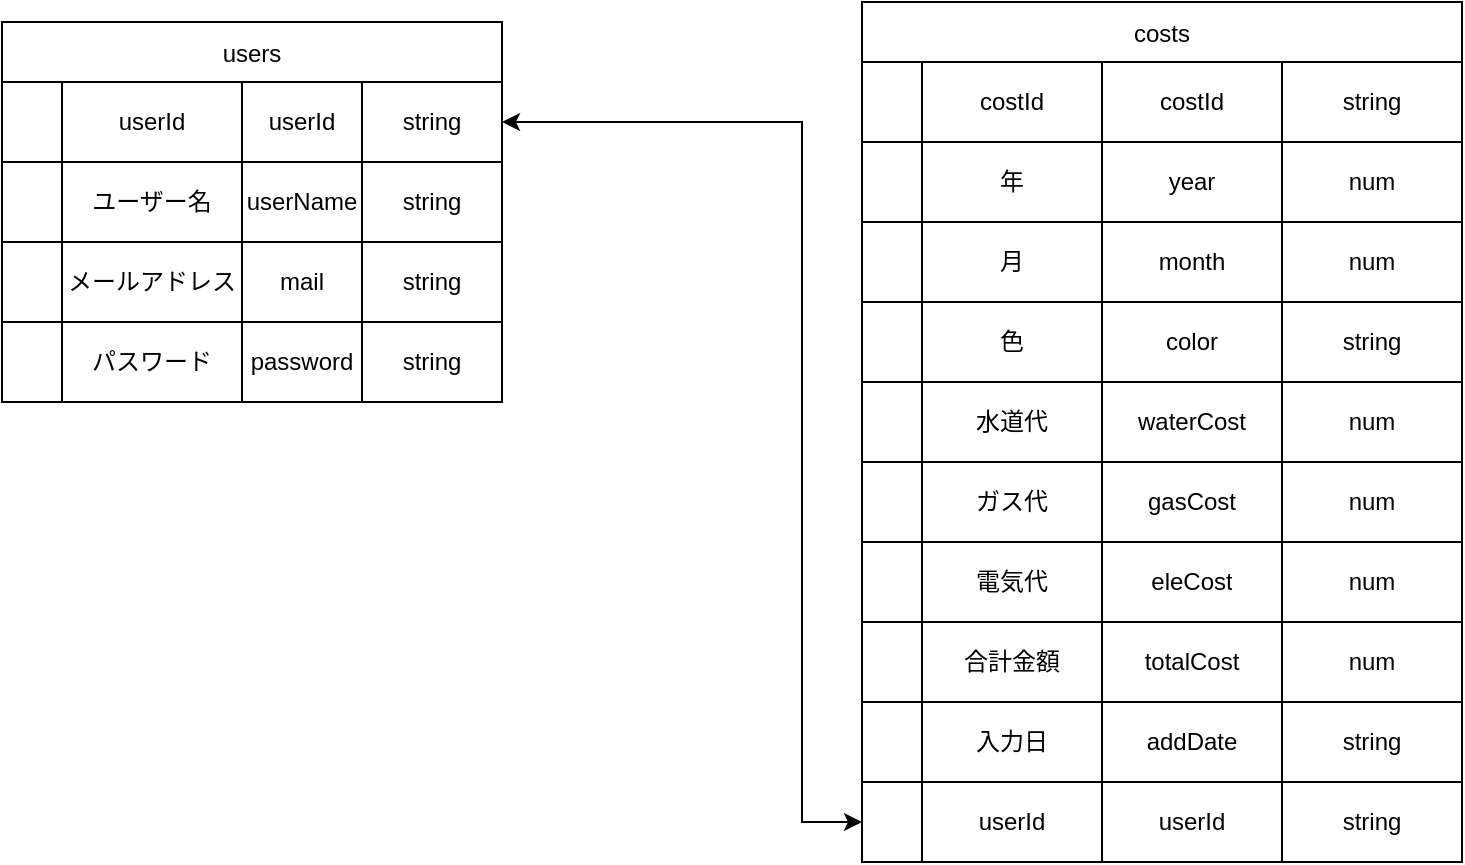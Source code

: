 <mxfile version="15.8.8" type="device"><diagram id="RN3wKf4QgVbFekJnITZ3" name="ページ1"><mxGraphModel dx="946" dy="614" grid="1" gridSize="10" guides="1" tooltips="1" connect="1" arrows="1" fold="1" page="1" pageScale="1" pageWidth="827" pageHeight="1169" math="0" shadow="0"><root><mxCell id="0"/><mxCell id="1" parent="0"/><mxCell id="ybFCwAmdZwkqJKrt42Fj-40" value="users" style="shape=table;startSize=30;container=1;collapsible=0;childLayout=tableLayout;" parent="1" vertex="1"><mxGeometry x="30" y="120" width="250" height="190" as="geometry"/></mxCell><mxCell id="ybFCwAmdZwkqJKrt42Fj-106" style="shape=partialRectangle;collapsible=0;dropTarget=0;pointerEvents=0;fillColor=none;top=0;left=0;bottom=0;right=0;points=[[0,0.5],[1,0.5]];portConstraint=eastwest;" parent="ybFCwAmdZwkqJKrt42Fj-40" vertex="1"><mxGeometry y="30" width="250" height="40" as="geometry"/></mxCell><mxCell id="ybFCwAmdZwkqJKrt42Fj-107" style="shape=partialRectangle;html=1;whiteSpace=wrap;connectable=0;overflow=hidden;fillColor=none;top=0;left=0;bottom=0;right=0;pointerEvents=1;" parent="ybFCwAmdZwkqJKrt42Fj-106" vertex="1"><mxGeometry width="30" height="40" as="geometry"><mxRectangle width="30" height="40" as="alternateBounds"/></mxGeometry></mxCell><mxCell id="ybFCwAmdZwkqJKrt42Fj-108" value="userId" style="shape=partialRectangle;html=1;whiteSpace=wrap;connectable=0;overflow=hidden;fillColor=none;top=0;left=0;bottom=0;right=0;pointerEvents=1;" parent="ybFCwAmdZwkqJKrt42Fj-106" vertex="1"><mxGeometry x="30" width="90" height="40" as="geometry"><mxRectangle width="90" height="40" as="alternateBounds"/></mxGeometry></mxCell><mxCell id="ybFCwAmdZwkqJKrt42Fj-126" value="userId" style="shape=partialRectangle;html=1;whiteSpace=wrap;connectable=0;overflow=hidden;fillColor=none;top=0;left=0;bottom=0;right=0;pointerEvents=1;" parent="ybFCwAmdZwkqJKrt42Fj-106" vertex="1"><mxGeometry x="120" width="60" height="40" as="geometry"><mxRectangle width="60" height="40" as="alternateBounds"/></mxGeometry></mxCell><mxCell id="ybFCwAmdZwkqJKrt42Fj-131" value="string" style="shape=partialRectangle;html=1;whiteSpace=wrap;connectable=0;overflow=hidden;fillColor=none;top=0;left=0;bottom=0;right=0;pointerEvents=1;" parent="ybFCwAmdZwkqJKrt42Fj-106" vertex="1"><mxGeometry x="180" width="70" height="40" as="geometry"><mxRectangle width="70" height="40" as="alternateBounds"/></mxGeometry></mxCell><mxCell id="ybFCwAmdZwkqJKrt42Fj-41" value="" style="shape=partialRectangle;collapsible=0;dropTarget=0;pointerEvents=0;fillColor=none;top=0;left=0;bottom=0;right=0;points=[[0,0.5],[1,0.5]];portConstraint=eastwest;" parent="ybFCwAmdZwkqJKrt42Fj-40" vertex="1"><mxGeometry y="70" width="250" height="40" as="geometry"/></mxCell><mxCell id="ybFCwAmdZwkqJKrt42Fj-42" value="" style="shape=partialRectangle;html=1;whiteSpace=wrap;connectable=0;overflow=hidden;fillColor=none;top=0;left=0;bottom=0;right=0;pointerEvents=1;" parent="ybFCwAmdZwkqJKrt42Fj-41" vertex="1"><mxGeometry width="30" height="40" as="geometry"><mxRectangle width="30" height="40" as="alternateBounds"/></mxGeometry></mxCell><mxCell id="ybFCwAmdZwkqJKrt42Fj-43" value="ユーザー名" style="shape=partialRectangle;html=1;whiteSpace=wrap;connectable=0;overflow=hidden;fillColor=none;top=0;left=0;bottom=0;right=0;pointerEvents=1;" parent="ybFCwAmdZwkqJKrt42Fj-41" vertex="1"><mxGeometry x="30" width="90" height="40" as="geometry"><mxRectangle width="90" height="40" as="alternateBounds"/></mxGeometry></mxCell><mxCell id="ybFCwAmdZwkqJKrt42Fj-127" value="userName" style="shape=partialRectangle;html=1;whiteSpace=wrap;connectable=0;overflow=hidden;fillColor=none;top=0;left=0;bottom=0;right=0;pointerEvents=1;" parent="ybFCwAmdZwkqJKrt42Fj-41" vertex="1"><mxGeometry x="120" width="60" height="40" as="geometry"><mxRectangle width="60" height="40" as="alternateBounds"/></mxGeometry></mxCell><mxCell id="ybFCwAmdZwkqJKrt42Fj-132" value="string" style="shape=partialRectangle;html=1;whiteSpace=wrap;connectable=0;overflow=hidden;fillColor=none;top=0;left=0;bottom=0;right=0;pointerEvents=1;" parent="ybFCwAmdZwkqJKrt42Fj-41" vertex="1"><mxGeometry x="180" width="70" height="40" as="geometry"><mxRectangle width="70" height="40" as="alternateBounds"/></mxGeometry></mxCell><mxCell id="ybFCwAmdZwkqJKrt42Fj-44" value="" style="shape=partialRectangle;collapsible=0;dropTarget=0;pointerEvents=0;fillColor=none;top=0;left=0;bottom=0;right=0;points=[[0,0.5],[1,0.5]];portConstraint=eastwest;" parent="ybFCwAmdZwkqJKrt42Fj-40" vertex="1"><mxGeometry y="110" width="250" height="40" as="geometry"/></mxCell><mxCell id="ybFCwAmdZwkqJKrt42Fj-45" value="" style="shape=partialRectangle;html=1;whiteSpace=wrap;connectable=0;overflow=hidden;fillColor=none;top=0;left=0;bottom=0;right=0;pointerEvents=1;" parent="ybFCwAmdZwkqJKrt42Fj-44" vertex="1"><mxGeometry width="30" height="40" as="geometry"><mxRectangle width="30" height="40" as="alternateBounds"/></mxGeometry></mxCell><mxCell id="ybFCwAmdZwkqJKrt42Fj-46" value="メールアドレス" style="shape=partialRectangle;html=1;whiteSpace=wrap;connectable=0;overflow=hidden;fillColor=none;top=0;left=0;bottom=0;right=0;pointerEvents=1;" parent="ybFCwAmdZwkqJKrt42Fj-44" vertex="1"><mxGeometry x="30" width="90" height="40" as="geometry"><mxRectangle width="90" height="40" as="alternateBounds"/></mxGeometry></mxCell><mxCell id="ybFCwAmdZwkqJKrt42Fj-128" value="mail" style="shape=partialRectangle;html=1;whiteSpace=wrap;connectable=0;overflow=hidden;fillColor=none;top=0;left=0;bottom=0;right=0;pointerEvents=1;" parent="ybFCwAmdZwkqJKrt42Fj-44" vertex="1"><mxGeometry x="120" width="60" height="40" as="geometry"><mxRectangle width="60" height="40" as="alternateBounds"/></mxGeometry></mxCell><mxCell id="ybFCwAmdZwkqJKrt42Fj-133" value="string" style="shape=partialRectangle;html=1;whiteSpace=wrap;connectable=0;overflow=hidden;fillColor=none;top=0;left=0;bottom=0;right=0;pointerEvents=1;" parent="ybFCwAmdZwkqJKrt42Fj-44" vertex="1"><mxGeometry x="180" width="70" height="40" as="geometry"><mxRectangle width="70" height="40" as="alternateBounds"/></mxGeometry></mxCell><mxCell id="ybFCwAmdZwkqJKrt42Fj-52" style="shape=partialRectangle;collapsible=0;dropTarget=0;pointerEvents=0;fillColor=none;top=0;left=0;bottom=0;right=0;points=[[0,0.5],[1,0.5]];portConstraint=eastwest;" parent="ybFCwAmdZwkqJKrt42Fj-40" vertex="1"><mxGeometry y="150" width="250" height="40" as="geometry"/></mxCell><mxCell id="ybFCwAmdZwkqJKrt42Fj-53" style="shape=partialRectangle;html=1;whiteSpace=wrap;connectable=0;overflow=hidden;fillColor=none;top=0;left=0;bottom=0;right=0;pointerEvents=1;" parent="ybFCwAmdZwkqJKrt42Fj-52" vertex="1"><mxGeometry width="30" height="40" as="geometry"><mxRectangle width="30" height="40" as="alternateBounds"/></mxGeometry></mxCell><mxCell id="ybFCwAmdZwkqJKrt42Fj-54" value="パスワード" style="shape=partialRectangle;html=1;whiteSpace=wrap;connectable=0;overflow=hidden;fillColor=none;top=0;left=0;bottom=0;right=0;pointerEvents=1;" parent="ybFCwAmdZwkqJKrt42Fj-52" vertex="1"><mxGeometry x="30" width="90" height="40" as="geometry"><mxRectangle width="90" height="40" as="alternateBounds"/></mxGeometry></mxCell><mxCell id="ybFCwAmdZwkqJKrt42Fj-129" value="password" style="shape=partialRectangle;html=1;whiteSpace=wrap;connectable=0;overflow=hidden;fillColor=none;top=0;left=0;bottom=0;right=0;pointerEvents=1;" parent="ybFCwAmdZwkqJKrt42Fj-52" vertex="1"><mxGeometry x="120" width="60" height="40" as="geometry"><mxRectangle width="60" height="40" as="alternateBounds"/></mxGeometry></mxCell><mxCell id="ybFCwAmdZwkqJKrt42Fj-134" value="string" style="shape=partialRectangle;html=1;whiteSpace=wrap;connectable=0;overflow=hidden;fillColor=none;top=0;left=0;bottom=0;right=0;pointerEvents=1;" parent="ybFCwAmdZwkqJKrt42Fj-52" vertex="1"><mxGeometry x="180" width="70" height="40" as="geometry"><mxRectangle width="70" height="40" as="alternateBounds"/></mxGeometry></mxCell><mxCell id="ybFCwAmdZwkqJKrt42Fj-75" value="costs" style="shape=table;startSize=30;container=1;collapsible=0;childLayout=tableLayout;" parent="1" vertex="1"><mxGeometry x="460" y="110" width="300" height="430" as="geometry"/></mxCell><mxCell id="ybFCwAmdZwkqJKrt42Fj-103" style="shape=partialRectangle;collapsible=0;dropTarget=0;pointerEvents=0;fillColor=none;top=0;left=0;bottom=0;right=0;points=[[0,0.5],[1,0.5]];portConstraint=eastwest;" parent="ybFCwAmdZwkqJKrt42Fj-75" vertex="1"><mxGeometry y="30" width="300" height="40" as="geometry"/></mxCell><mxCell id="ybFCwAmdZwkqJKrt42Fj-104" style="shape=partialRectangle;html=1;whiteSpace=wrap;connectable=0;overflow=hidden;fillColor=none;top=0;left=0;bottom=0;right=0;pointerEvents=1;" parent="ybFCwAmdZwkqJKrt42Fj-103" vertex="1"><mxGeometry width="30" height="40" as="geometry"><mxRectangle width="30" height="40" as="alternateBounds"/></mxGeometry></mxCell><mxCell id="ybFCwAmdZwkqJKrt42Fj-105" value="costId" style="shape=partialRectangle;html=1;whiteSpace=wrap;connectable=0;overflow=hidden;fillColor=none;top=0;left=0;bottom=0;right=0;pointerEvents=1;" parent="ybFCwAmdZwkqJKrt42Fj-103" vertex="1"><mxGeometry x="30" width="90" height="40" as="geometry"><mxRectangle width="90" height="40" as="alternateBounds"/></mxGeometry></mxCell><mxCell id="ybFCwAmdZwkqJKrt42Fj-110" value="costId" style="shape=partialRectangle;html=1;whiteSpace=wrap;connectable=0;overflow=hidden;fillColor=none;top=0;left=0;bottom=0;right=0;pointerEvents=1;" parent="ybFCwAmdZwkqJKrt42Fj-103" vertex="1"><mxGeometry x="120" width="90" height="40" as="geometry"><mxRectangle width="90" height="40" as="alternateBounds"/></mxGeometry></mxCell><mxCell id="ybFCwAmdZwkqJKrt42Fj-118" value="string" style="shape=partialRectangle;html=1;whiteSpace=wrap;connectable=0;overflow=hidden;fillColor=none;top=0;left=0;bottom=0;right=0;pointerEvents=1;" parent="ybFCwAmdZwkqJKrt42Fj-103" vertex="1"><mxGeometry x="210" width="90" height="40" as="geometry"><mxRectangle width="90" height="40" as="alternateBounds"/></mxGeometry></mxCell><mxCell id="ybFCwAmdZwkqJKrt42Fj-76" value="" style="shape=partialRectangle;collapsible=0;dropTarget=0;pointerEvents=0;fillColor=none;top=0;left=0;bottom=0;right=0;points=[[0,0.5],[1,0.5]];portConstraint=eastwest;" parent="ybFCwAmdZwkqJKrt42Fj-75" vertex="1"><mxGeometry y="70" width="300" height="40" as="geometry"/></mxCell><mxCell id="ybFCwAmdZwkqJKrt42Fj-77" value="" style="shape=partialRectangle;html=1;whiteSpace=wrap;connectable=0;overflow=hidden;fillColor=none;top=0;left=0;bottom=0;right=0;pointerEvents=1;" parent="ybFCwAmdZwkqJKrt42Fj-76" vertex="1"><mxGeometry width="30" height="40" as="geometry"><mxRectangle width="30" height="40" as="alternateBounds"/></mxGeometry></mxCell><mxCell id="ybFCwAmdZwkqJKrt42Fj-78" value="年" style="shape=partialRectangle;html=1;whiteSpace=wrap;connectable=0;overflow=hidden;fillColor=none;top=0;left=0;bottom=0;right=0;pointerEvents=1;" parent="ybFCwAmdZwkqJKrt42Fj-76" vertex="1"><mxGeometry x="30" width="90" height="40" as="geometry"><mxRectangle width="90" height="40" as="alternateBounds"/></mxGeometry></mxCell><mxCell id="ybFCwAmdZwkqJKrt42Fj-111" value="year" style="shape=partialRectangle;html=1;whiteSpace=wrap;connectable=0;overflow=hidden;fillColor=none;top=0;left=0;bottom=0;right=0;pointerEvents=1;" parent="ybFCwAmdZwkqJKrt42Fj-76" vertex="1"><mxGeometry x="120" width="90" height="40" as="geometry"><mxRectangle width="90" height="40" as="alternateBounds"/></mxGeometry></mxCell><mxCell id="ybFCwAmdZwkqJKrt42Fj-119" value="num" style="shape=partialRectangle;html=1;whiteSpace=wrap;connectable=0;overflow=hidden;fillColor=none;top=0;left=0;bottom=0;right=0;pointerEvents=1;" parent="ybFCwAmdZwkqJKrt42Fj-76" vertex="1"><mxGeometry x="210" width="90" height="40" as="geometry"><mxRectangle width="90" height="40" as="alternateBounds"/></mxGeometry></mxCell><mxCell id="ybFCwAmdZwkqJKrt42Fj-79" value="" style="shape=partialRectangle;collapsible=0;dropTarget=0;pointerEvents=0;fillColor=none;top=0;left=0;bottom=0;right=0;points=[[0,0.5],[1,0.5]];portConstraint=eastwest;" parent="ybFCwAmdZwkqJKrt42Fj-75" vertex="1"><mxGeometry y="110" width="300" height="40" as="geometry"/></mxCell><mxCell id="ybFCwAmdZwkqJKrt42Fj-80" value="" style="shape=partialRectangle;html=1;whiteSpace=wrap;connectable=0;overflow=hidden;fillColor=none;top=0;left=0;bottom=0;right=0;pointerEvents=1;" parent="ybFCwAmdZwkqJKrt42Fj-79" vertex="1"><mxGeometry width="30" height="40" as="geometry"><mxRectangle width="30" height="40" as="alternateBounds"/></mxGeometry></mxCell><mxCell id="ybFCwAmdZwkqJKrt42Fj-81" value="月" style="shape=partialRectangle;html=1;whiteSpace=wrap;connectable=0;overflow=hidden;fillColor=none;top=0;left=0;bottom=0;right=0;pointerEvents=1;" parent="ybFCwAmdZwkqJKrt42Fj-79" vertex="1"><mxGeometry x="30" width="90" height="40" as="geometry"><mxRectangle width="90" height="40" as="alternateBounds"/></mxGeometry></mxCell><mxCell id="ybFCwAmdZwkqJKrt42Fj-112" value="month" style="shape=partialRectangle;html=1;whiteSpace=wrap;connectable=0;overflow=hidden;fillColor=none;top=0;left=0;bottom=0;right=0;pointerEvents=1;" parent="ybFCwAmdZwkqJKrt42Fj-79" vertex="1"><mxGeometry x="120" width="90" height="40" as="geometry"><mxRectangle width="90" height="40" as="alternateBounds"/></mxGeometry></mxCell><mxCell id="ybFCwAmdZwkqJKrt42Fj-120" value="num" style="shape=partialRectangle;html=1;whiteSpace=wrap;connectable=0;overflow=hidden;fillColor=none;top=0;left=0;bottom=0;right=0;pointerEvents=1;" parent="ybFCwAmdZwkqJKrt42Fj-79" vertex="1"><mxGeometry x="210" width="90" height="40" as="geometry"><mxRectangle width="90" height="40" as="alternateBounds"/></mxGeometry></mxCell><mxCell id="ybFCwAmdZwkqJKrt42Fj-82" style="shape=partialRectangle;collapsible=0;dropTarget=0;pointerEvents=0;fillColor=none;top=0;left=0;bottom=0;right=0;points=[[0,0.5],[1,0.5]];portConstraint=eastwest;" parent="ybFCwAmdZwkqJKrt42Fj-75" vertex="1"><mxGeometry y="150" width="300" height="40" as="geometry"/></mxCell><mxCell id="ybFCwAmdZwkqJKrt42Fj-83" style="shape=partialRectangle;html=1;whiteSpace=wrap;connectable=0;overflow=hidden;fillColor=none;top=0;left=0;bottom=0;right=0;pointerEvents=1;" parent="ybFCwAmdZwkqJKrt42Fj-82" vertex="1"><mxGeometry width="30" height="40" as="geometry"><mxRectangle width="30" height="40" as="alternateBounds"/></mxGeometry></mxCell><mxCell id="ybFCwAmdZwkqJKrt42Fj-84" value="色" style="shape=partialRectangle;html=1;whiteSpace=wrap;connectable=0;overflow=hidden;fillColor=none;top=0;left=0;bottom=0;right=0;pointerEvents=1;" parent="ybFCwAmdZwkqJKrt42Fj-82" vertex="1"><mxGeometry x="30" width="90" height="40" as="geometry"><mxRectangle width="90" height="40" as="alternateBounds"/></mxGeometry></mxCell><mxCell id="ybFCwAmdZwkqJKrt42Fj-113" value="color" style="shape=partialRectangle;html=1;whiteSpace=wrap;connectable=0;overflow=hidden;fillColor=none;top=0;left=0;bottom=0;right=0;pointerEvents=1;" parent="ybFCwAmdZwkqJKrt42Fj-82" vertex="1"><mxGeometry x="120" width="90" height="40" as="geometry"><mxRectangle width="90" height="40" as="alternateBounds"/></mxGeometry></mxCell><mxCell id="ybFCwAmdZwkqJKrt42Fj-121" value="string" style="shape=partialRectangle;html=1;whiteSpace=wrap;connectable=0;overflow=hidden;fillColor=none;top=0;left=0;bottom=0;right=0;pointerEvents=1;" parent="ybFCwAmdZwkqJKrt42Fj-82" vertex="1"><mxGeometry x="210" width="90" height="40" as="geometry"><mxRectangle width="90" height="40" as="alternateBounds"/></mxGeometry></mxCell><mxCell id="ybFCwAmdZwkqJKrt42Fj-88" style="shape=partialRectangle;collapsible=0;dropTarget=0;pointerEvents=0;fillColor=none;top=0;left=0;bottom=0;right=0;points=[[0,0.5],[1,0.5]];portConstraint=eastwest;" parent="ybFCwAmdZwkqJKrt42Fj-75" vertex="1"><mxGeometry y="190" width="300" height="40" as="geometry"/></mxCell><mxCell id="ybFCwAmdZwkqJKrt42Fj-89" style="shape=partialRectangle;html=1;whiteSpace=wrap;connectable=0;overflow=hidden;fillColor=none;top=0;left=0;bottom=0;right=0;pointerEvents=1;" parent="ybFCwAmdZwkqJKrt42Fj-88" vertex="1"><mxGeometry width="30" height="40" as="geometry"><mxRectangle width="30" height="40" as="alternateBounds"/></mxGeometry></mxCell><mxCell id="ybFCwAmdZwkqJKrt42Fj-90" value="水道代" style="shape=partialRectangle;html=1;whiteSpace=wrap;connectable=0;overflow=hidden;fillColor=none;top=0;left=0;bottom=0;right=0;pointerEvents=1;" parent="ybFCwAmdZwkqJKrt42Fj-88" vertex="1"><mxGeometry x="30" width="90" height="40" as="geometry"><mxRectangle width="90" height="40" as="alternateBounds"/></mxGeometry></mxCell><mxCell id="ybFCwAmdZwkqJKrt42Fj-114" value="waterCost" style="shape=partialRectangle;html=1;whiteSpace=wrap;connectable=0;overflow=hidden;fillColor=none;top=0;left=0;bottom=0;right=0;pointerEvents=1;" parent="ybFCwAmdZwkqJKrt42Fj-88" vertex="1"><mxGeometry x="120" width="90" height="40" as="geometry"><mxRectangle width="90" height="40" as="alternateBounds"/></mxGeometry></mxCell><mxCell id="ybFCwAmdZwkqJKrt42Fj-122" value="num" style="shape=partialRectangle;html=1;whiteSpace=wrap;connectable=0;overflow=hidden;fillColor=none;top=0;left=0;bottom=0;right=0;pointerEvents=1;" parent="ybFCwAmdZwkqJKrt42Fj-88" vertex="1"><mxGeometry x="210" width="90" height="40" as="geometry"><mxRectangle width="90" height="40" as="alternateBounds"/></mxGeometry></mxCell><mxCell id="ybFCwAmdZwkqJKrt42Fj-91" style="shape=partialRectangle;collapsible=0;dropTarget=0;pointerEvents=0;fillColor=none;top=0;left=0;bottom=0;right=0;points=[[0,0.5],[1,0.5]];portConstraint=eastwest;" parent="ybFCwAmdZwkqJKrt42Fj-75" vertex="1"><mxGeometry y="230" width="300" height="40" as="geometry"/></mxCell><mxCell id="ybFCwAmdZwkqJKrt42Fj-92" style="shape=partialRectangle;html=1;whiteSpace=wrap;connectable=0;overflow=hidden;fillColor=none;top=0;left=0;bottom=0;right=0;pointerEvents=1;" parent="ybFCwAmdZwkqJKrt42Fj-91" vertex="1"><mxGeometry width="30" height="40" as="geometry"><mxRectangle width="30" height="40" as="alternateBounds"/></mxGeometry></mxCell><mxCell id="ybFCwAmdZwkqJKrt42Fj-93" value="ガス代" style="shape=partialRectangle;html=1;whiteSpace=wrap;connectable=0;overflow=hidden;fillColor=none;top=0;left=0;bottom=0;right=0;pointerEvents=1;" parent="ybFCwAmdZwkqJKrt42Fj-91" vertex="1"><mxGeometry x="30" width="90" height="40" as="geometry"><mxRectangle width="90" height="40" as="alternateBounds"/></mxGeometry></mxCell><mxCell id="ybFCwAmdZwkqJKrt42Fj-115" value="gasCost" style="shape=partialRectangle;html=1;whiteSpace=wrap;connectable=0;overflow=hidden;fillColor=none;top=0;left=0;bottom=0;right=0;pointerEvents=1;" parent="ybFCwAmdZwkqJKrt42Fj-91" vertex="1"><mxGeometry x="120" width="90" height="40" as="geometry"><mxRectangle width="90" height="40" as="alternateBounds"/></mxGeometry></mxCell><mxCell id="ybFCwAmdZwkqJKrt42Fj-123" value="num" style="shape=partialRectangle;html=1;whiteSpace=wrap;connectable=0;overflow=hidden;fillColor=none;top=0;left=0;bottom=0;right=0;pointerEvents=1;" parent="ybFCwAmdZwkqJKrt42Fj-91" vertex="1"><mxGeometry x="210" width="90" height="40" as="geometry"><mxRectangle width="90" height="40" as="alternateBounds"/></mxGeometry></mxCell><mxCell id="ybFCwAmdZwkqJKrt42Fj-94" style="shape=partialRectangle;collapsible=0;dropTarget=0;pointerEvents=0;fillColor=none;top=0;left=0;bottom=0;right=0;points=[[0,0.5],[1,0.5]];portConstraint=eastwest;" parent="ybFCwAmdZwkqJKrt42Fj-75" vertex="1"><mxGeometry y="270" width="300" height="40" as="geometry"/></mxCell><mxCell id="ybFCwAmdZwkqJKrt42Fj-95" style="shape=partialRectangle;html=1;whiteSpace=wrap;connectable=0;overflow=hidden;fillColor=none;top=0;left=0;bottom=0;right=0;pointerEvents=1;" parent="ybFCwAmdZwkqJKrt42Fj-94" vertex="1"><mxGeometry width="30" height="40" as="geometry"><mxRectangle width="30" height="40" as="alternateBounds"/></mxGeometry></mxCell><mxCell id="ybFCwAmdZwkqJKrt42Fj-96" value="電気代" style="shape=partialRectangle;html=1;whiteSpace=wrap;connectable=0;overflow=hidden;fillColor=none;top=0;left=0;bottom=0;right=0;pointerEvents=1;" parent="ybFCwAmdZwkqJKrt42Fj-94" vertex="1"><mxGeometry x="30" width="90" height="40" as="geometry"><mxRectangle width="90" height="40" as="alternateBounds"/></mxGeometry></mxCell><mxCell id="ybFCwAmdZwkqJKrt42Fj-116" value="eleCost" style="shape=partialRectangle;html=1;whiteSpace=wrap;connectable=0;overflow=hidden;fillColor=none;top=0;left=0;bottom=0;right=0;pointerEvents=1;" parent="ybFCwAmdZwkqJKrt42Fj-94" vertex="1"><mxGeometry x="120" width="90" height="40" as="geometry"><mxRectangle width="90" height="40" as="alternateBounds"/></mxGeometry></mxCell><mxCell id="ybFCwAmdZwkqJKrt42Fj-124" value="num" style="shape=partialRectangle;html=1;whiteSpace=wrap;connectable=0;overflow=hidden;fillColor=none;top=0;left=0;bottom=0;right=0;pointerEvents=1;" parent="ybFCwAmdZwkqJKrt42Fj-94" vertex="1"><mxGeometry x="210" width="90" height="40" as="geometry"><mxRectangle width="90" height="40" as="alternateBounds"/></mxGeometry></mxCell><mxCell id="ybFCwAmdZwkqJKrt42Fj-97" style="shape=partialRectangle;collapsible=0;dropTarget=0;pointerEvents=0;fillColor=none;top=0;left=0;bottom=0;right=0;points=[[0,0.5],[1,0.5]];portConstraint=eastwest;" parent="ybFCwAmdZwkqJKrt42Fj-75" vertex="1"><mxGeometry y="310" width="300" height="40" as="geometry"/></mxCell><mxCell id="ybFCwAmdZwkqJKrt42Fj-98" style="shape=partialRectangle;html=1;whiteSpace=wrap;connectable=0;overflow=hidden;fillColor=none;top=0;left=0;bottom=0;right=0;pointerEvents=1;" parent="ybFCwAmdZwkqJKrt42Fj-97" vertex="1"><mxGeometry width="30" height="40" as="geometry"><mxRectangle width="30" height="40" as="alternateBounds"/></mxGeometry></mxCell><mxCell id="ybFCwAmdZwkqJKrt42Fj-99" value="合計金額" style="shape=partialRectangle;html=1;whiteSpace=wrap;connectable=0;overflow=hidden;fillColor=none;top=0;left=0;bottom=0;right=0;pointerEvents=1;" parent="ybFCwAmdZwkqJKrt42Fj-97" vertex="1"><mxGeometry x="30" width="90" height="40" as="geometry"><mxRectangle width="90" height="40" as="alternateBounds"/></mxGeometry></mxCell><mxCell id="ybFCwAmdZwkqJKrt42Fj-117" value="totalCost" style="shape=partialRectangle;html=1;whiteSpace=wrap;connectable=0;overflow=hidden;fillColor=none;top=0;left=0;bottom=0;right=0;pointerEvents=1;" parent="ybFCwAmdZwkqJKrt42Fj-97" vertex="1"><mxGeometry x="120" width="90" height="40" as="geometry"><mxRectangle width="90" height="40" as="alternateBounds"/></mxGeometry></mxCell><mxCell id="ybFCwAmdZwkqJKrt42Fj-125" value="num" style="shape=partialRectangle;html=1;whiteSpace=wrap;connectable=0;overflow=hidden;fillColor=none;top=0;left=0;bottom=0;right=0;pointerEvents=1;" parent="ybFCwAmdZwkqJKrt42Fj-97" vertex="1"><mxGeometry x="210" width="90" height="40" as="geometry"><mxRectangle width="90" height="40" as="alternateBounds"/></mxGeometry></mxCell><mxCell id="ybFCwAmdZwkqJKrt42Fj-136" style="shape=partialRectangle;collapsible=0;dropTarget=0;pointerEvents=0;fillColor=none;top=0;left=0;bottom=0;right=0;points=[[0,0.5],[1,0.5]];portConstraint=eastwest;" parent="ybFCwAmdZwkqJKrt42Fj-75" vertex="1"><mxGeometry y="350" width="300" height="40" as="geometry"/></mxCell><mxCell id="ybFCwAmdZwkqJKrt42Fj-137" style="shape=partialRectangle;html=1;whiteSpace=wrap;connectable=0;overflow=hidden;fillColor=none;top=0;left=0;bottom=0;right=0;pointerEvents=1;" parent="ybFCwAmdZwkqJKrt42Fj-136" vertex="1"><mxGeometry width="30" height="40" as="geometry"><mxRectangle width="30" height="40" as="alternateBounds"/></mxGeometry></mxCell><mxCell id="ybFCwAmdZwkqJKrt42Fj-138" value="入力日" style="shape=partialRectangle;html=1;whiteSpace=wrap;connectable=0;overflow=hidden;fillColor=none;top=0;left=0;bottom=0;right=0;pointerEvents=1;" parent="ybFCwAmdZwkqJKrt42Fj-136" vertex="1"><mxGeometry x="30" width="90" height="40" as="geometry"><mxRectangle width="90" height="40" as="alternateBounds"/></mxGeometry></mxCell><mxCell id="ybFCwAmdZwkqJKrt42Fj-139" value="addDate" style="shape=partialRectangle;html=1;whiteSpace=wrap;connectable=0;overflow=hidden;fillColor=none;top=0;left=0;bottom=0;right=0;pointerEvents=1;" parent="ybFCwAmdZwkqJKrt42Fj-136" vertex="1"><mxGeometry x="120" width="90" height="40" as="geometry"><mxRectangle width="90" height="40" as="alternateBounds"/></mxGeometry></mxCell><mxCell id="ybFCwAmdZwkqJKrt42Fj-140" value="string" style="shape=partialRectangle;html=1;whiteSpace=wrap;connectable=0;overflow=hidden;fillColor=none;top=0;left=0;bottom=0;right=0;pointerEvents=1;" parent="ybFCwAmdZwkqJKrt42Fj-136" vertex="1"><mxGeometry x="210" width="90" height="40" as="geometry"><mxRectangle width="90" height="40" as="alternateBounds"/></mxGeometry></mxCell><mxCell id="pE27aFZ0KFFujPMp49ax-3" style="shape=partialRectangle;collapsible=0;dropTarget=0;pointerEvents=0;fillColor=none;top=0;left=0;bottom=0;right=0;points=[[0,0.5],[1,0.5]];portConstraint=eastwest;" vertex="1" parent="ybFCwAmdZwkqJKrt42Fj-75"><mxGeometry y="390" width="300" height="40" as="geometry"/></mxCell><mxCell id="pE27aFZ0KFFujPMp49ax-4" style="shape=partialRectangle;html=1;whiteSpace=wrap;connectable=0;overflow=hidden;fillColor=none;top=0;left=0;bottom=0;right=0;pointerEvents=1;" vertex="1" parent="pE27aFZ0KFFujPMp49ax-3"><mxGeometry width="30" height="40" as="geometry"><mxRectangle width="30" height="40" as="alternateBounds"/></mxGeometry></mxCell><mxCell id="pE27aFZ0KFFujPMp49ax-5" value="userId" style="shape=partialRectangle;html=1;whiteSpace=wrap;connectable=0;overflow=hidden;fillColor=none;top=0;left=0;bottom=0;right=0;pointerEvents=1;" vertex="1" parent="pE27aFZ0KFFujPMp49ax-3"><mxGeometry x="30" width="90" height="40" as="geometry"><mxRectangle width="90" height="40" as="alternateBounds"/></mxGeometry></mxCell><mxCell id="pE27aFZ0KFFujPMp49ax-6" value="userId" style="shape=partialRectangle;html=1;whiteSpace=wrap;connectable=0;overflow=hidden;fillColor=none;top=0;left=0;bottom=0;right=0;pointerEvents=1;" vertex="1" parent="pE27aFZ0KFFujPMp49ax-3"><mxGeometry x="120" width="90" height="40" as="geometry"><mxRectangle width="90" height="40" as="alternateBounds"/></mxGeometry></mxCell><mxCell id="pE27aFZ0KFFujPMp49ax-7" value="string" style="shape=partialRectangle;html=1;whiteSpace=wrap;connectable=0;overflow=hidden;fillColor=none;top=0;left=0;bottom=0;right=0;pointerEvents=1;" vertex="1" parent="pE27aFZ0KFFujPMp49ax-3"><mxGeometry x="210" width="90" height="40" as="geometry"><mxRectangle width="90" height="40" as="alternateBounds"/></mxGeometry></mxCell><mxCell id="ybFCwAmdZwkqJKrt42Fj-109" style="edgeStyle=orthogonalEdgeStyle;rounded=0;orthogonalLoop=1;jettySize=auto;html=1;exitX=1;exitY=0.5;exitDx=0;exitDy=0;entryX=0;entryY=0.5;entryDx=0;entryDy=0;startArrow=classic;startFill=1;" parent="1" source="ybFCwAmdZwkqJKrt42Fj-106" target="pE27aFZ0KFFujPMp49ax-3" edge="1"><mxGeometry relative="1" as="geometry"><mxPoint x="299" y="130" as="targetPoint"/><mxPoint x="280" y="320" as="sourcePoint"/><Array as="points"><mxPoint x="430" y="170"/><mxPoint x="430" y="520"/></Array></mxGeometry></mxCell></root></mxGraphModel></diagram></mxfile>